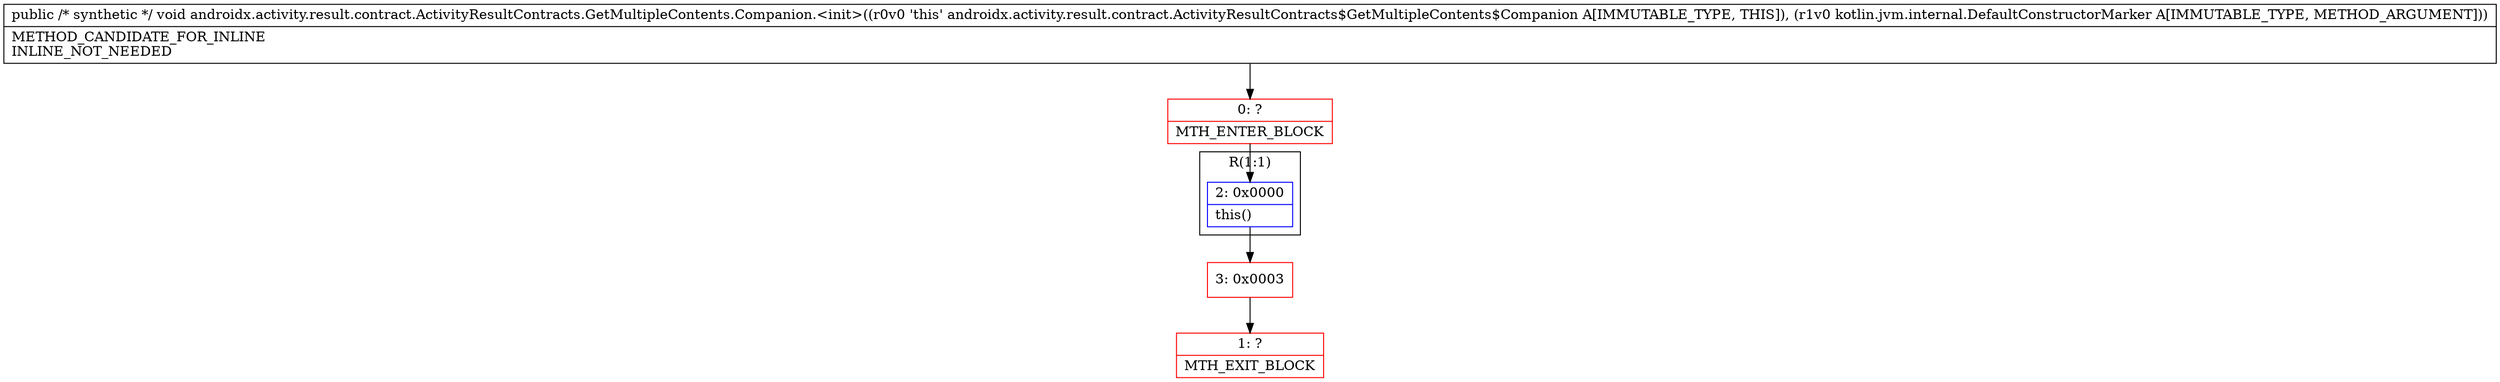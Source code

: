 digraph "CFG forandroidx.activity.result.contract.ActivityResultContracts.GetMultipleContents.Companion.\<init\>(Lkotlin\/jvm\/internal\/DefaultConstructorMarker;)V" {
subgraph cluster_Region_1829898666 {
label = "R(1:1)";
node [shape=record,color=blue];
Node_2 [shape=record,label="{2\:\ 0x0000|this()\l}"];
}
Node_0 [shape=record,color=red,label="{0\:\ ?|MTH_ENTER_BLOCK\l}"];
Node_3 [shape=record,color=red,label="{3\:\ 0x0003}"];
Node_1 [shape=record,color=red,label="{1\:\ ?|MTH_EXIT_BLOCK\l}"];
MethodNode[shape=record,label="{public \/* synthetic *\/ void androidx.activity.result.contract.ActivityResultContracts.GetMultipleContents.Companion.\<init\>((r0v0 'this' androidx.activity.result.contract.ActivityResultContracts$GetMultipleContents$Companion A[IMMUTABLE_TYPE, THIS]), (r1v0 kotlin.jvm.internal.DefaultConstructorMarker A[IMMUTABLE_TYPE, METHOD_ARGUMENT]))  | METHOD_CANDIDATE_FOR_INLINE\lINLINE_NOT_NEEDED\l}"];
MethodNode -> Node_0;Node_2 -> Node_3;
Node_0 -> Node_2;
Node_3 -> Node_1;
}

